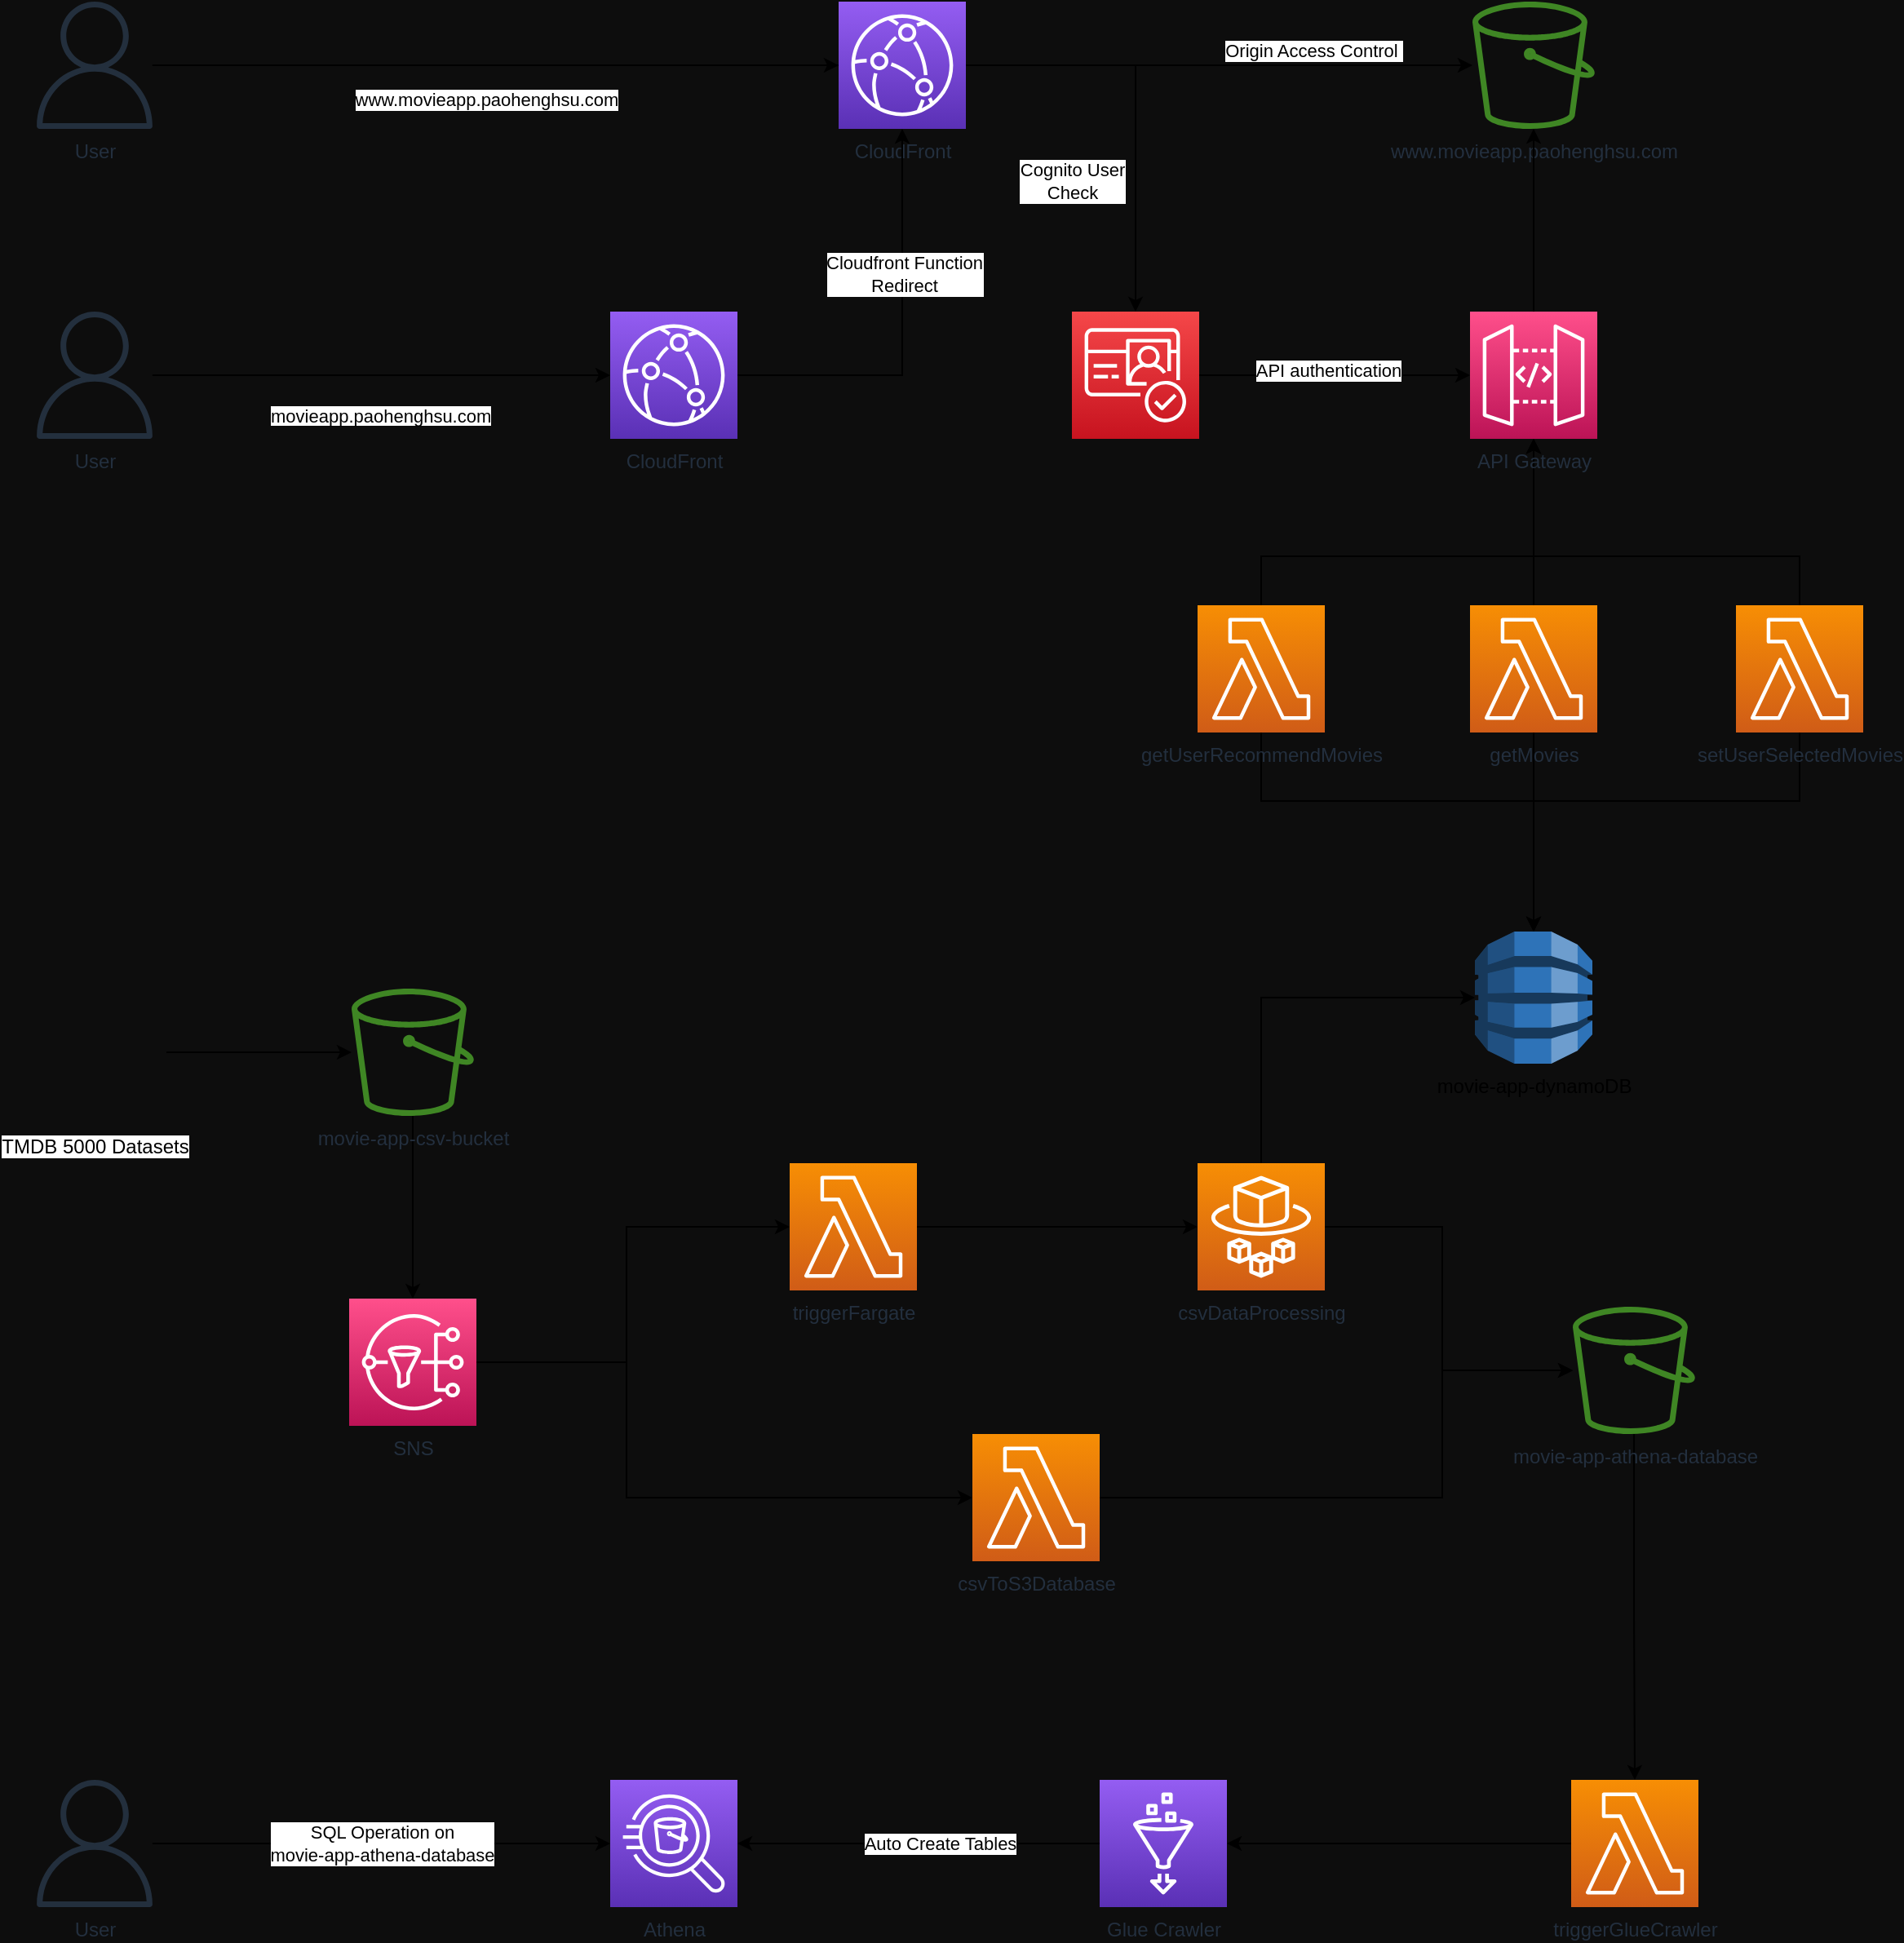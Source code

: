 <mxfile version="21.3.8" type="device">
  <diagram name="Page-1" id="OQDrsnSIPpqFVafJ9crs">
    <mxGraphModel dx="2514" dy="903" grid="1" gridSize="10" guides="1" tooltips="1" connect="1" arrows="1" fold="1" page="1" pageScale="1" pageWidth="850" pageHeight="1100" background="#0d0d0d" math="0" shadow="0">
      <root>
        <mxCell id="0" />
        <mxCell id="1" parent="0" />
        <mxCell id="-7LQJF7Gzw4gqhL1HugW-8" style="edgeStyle=orthogonalEdgeStyle;rounded=0;orthogonalLoop=1;jettySize=auto;html=1;" parent="1" source="-7LQJF7Gzw4gqhL1HugW-2" target="-7LQJF7Gzw4gqhL1HugW-6" edge="1">
          <mxGeometry relative="1" as="geometry" />
        </mxCell>
        <mxCell id="-7LQJF7Gzw4gqhL1HugW-2" value="TMDB 5000 Datasets" style="shape=image;html=1;verticalAlign=top;verticalLabelPosition=bottom;labelBackgroundColor=#ffffff;imageAspect=0;aspect=fixed;image=https://cdn1.iconfinder.com/data/icons/bootstrap-vol-3/16/filetype-csv-128.png" parent="1" vertex="1">
          <mxGeometry x="-350" y="680" width="88" height="88" as="geometry" />
        </mxCell>
        <mxCell id="-7LQJF7Gzw4gqhL1HugW-39" style="edgeStyle=orthogonalEdgeStyle;rounded=0;orthogonalLoop=1;jettySize=auto;html=1;" parent="1" source="-7LQJF7Gzw4gqhL1HugW-5" target="-7LQJF7Gzw4gqhL1HugW-18" edge="1">
          <mxGeometry relative="1" as="geometry">
            <Array as="points">
              <mxPoint x="520" y="997" />
              <mxPoint x="520" y="919" />
            </Array>
          </mxGeometry>
        </mxCell>
        <mxCell id="N6blT2cabdBR4F-H1D71-33" style="edgeStyle=orthogonalEdgeStyle;rounded=0;orthogonalLoop=1;jettySize=auto;html=1;entryX=0.5;entryY=0;entryDx=0;entryDy=0;entryPerimeter=0;" parent="1" source="-7LQJF7Gzw4gqhL1HugW-6" target="-7LQJF7Gzw4gqhL1HugW-9" edge="1">
          <mxGeometry relative="1" as="geometry" />
        </mxCell>
        <mxCell id="-7LQJF7Gzw4gqhL1HugW-6" value="movie-app-csv-bucket" style="sketch=0;outlineConnect=0;fontColor=#232F3E;gradientColor=none;fillColor=#3F8624;strokeColor=none;dashed=0;verticalLabelPosition=bottom;verticalAlign=top;align=center;html=1;fontSize=12;fontStyle=0;aspect=fixed;pointerEvents=1;shape=mxgraph.aws4.bucket;" parent="1" vertex="1">
          <mxGeometry x="-148.5" y="685" width="75" height="78" as="geometry" />
        </mxCell>
        <mxCell id="N6blT2cabdBR4F-H1D71-38" style="edgeStyle=orthogonalEdgeStyle;rounded=0;orthogonalLoop=1;jettySize=auto;html=1;entryX=0;entryY=0.5;entryDx=0;entryDy=0;entryPerimeter=0;" parent="1" source="-7LQJF7Gzw4gqhL1HugW-9" target="-7LQJF7Gzw4gqhL1HugW-12" edge="1">
          <mxGeometry relative="1" as="geometry">
            <Array as="points">
              <mxPoint x="20" y="914" />
              <mxPoint x="20" y="831" />
            </Array>
          </mxGeometry>
        </mxCell>
        <mxCell id="-7LQJF7Gzw4gqhL1HugW-9" value="SNS&lt;br&gt;" style="sketch=0;points=[[0,0,0],[0.25,0,0],[0.5,0,0],[0.75,0,0],[1,0,0],[0,1,0],[0.25,1,0],[0.5,1,0],[0.75,1,0],[1,1,0],[0,0.25,0],[0,0.5,0],[0,0.75,0],[1,0.25,0],[1,0.5,0],[1,0.75,0]];outlineConnect=0;fontColor=#232F3E;gradientColor=#FF4F8B;gradientDirection=north;fillColor=#BC1356;strokeColor=#ffffff;dashed=0;verticalLabelPosition=bottom;verticalAlign=top;align=center;html=1;fontSize=12;fontStyle=0;aspect=fixed;shape=mxgraph.aws4.resourceIcon;resIcon=mxgraph.aws4.sns;" parent="1" vertex="1">
          <mxGeometry x="-150" y="875" width="78" height="78" as="geometry" />
        </mxCell>
        <mxCell id="-7LQJF7Gzw4gqhL1HugW-15" style="edgeStyle=orthogonalEdgeStyle;rounded=0;orthogonalLoop=1;jettySize=auto;html=1;entryX=0;entryY=0.5;entryDx=0;entryDy=0;entryPerimeter=0;" parent="1" source="-7LQJF7Gzw4gqhL1HugW-12" target="-7LQJF7Gzw4gqhL1HugW-14" edge="1">
          <mxGeometry relative="1" as="geometry" />
        </mxCell>
        <mxCell id="-7LQJF7Gzw4gqhL1HugW-12" value="triggerFargate" style="sketch=0;points=[[0,0,0],[0.25,0,0],[0.5,0,0],[0.75,0,0],[1,0,0],[0,1,0],[0.25,1,0],[0.5,1,0],[0.75,1,0],[1,1,0],[0,0.25,0],[0,0.5,0],[0,0.75,0],[1,0.25,0],[1,0.5,0],[1,0.75,0]];outlineConnect=0;fontColor=#232F3E;gradientColor=#F78E04;gradientDirection=north;fillColor=#D05C17;strokeColor=#ffffff;dashed=0;verticalLabelPosition=bottom;verticalAlign=top;align=center;html=1;fontSize=12;fontStyle=0;aspect=fixed;shape=mxgraph.aws4.resourceIcon;resIcon=mxgraph.aws4.lambda;" parent="1" vertex="1">
          <mxGeometry x="120" y="792" width="78" height="78" as="geometry" />
        </mxCell>
        <mxCell id="-7LQJF7Gzw4gqhL1HugW-57" style="edgeStyle=orthogonalEdgeStyle;rounded=0;orthogonalLoop=1;jettySize=auto;html=1;entryX=0;entryY=0.5;entryDx=0;entryDy=0;entryPerimeter=0;" parent="1" source="-7LQJF7Gzw4gqhL1HugW-14" target="-7LQJF7Gzw4gqhL1HugW-43" edge="1">
          <mxGeometry relative="1" as="geometry">
            <Array as="points">
              <mxPoint x="409" y="690" />
            </Array>
          </mxGeometry>
        </mxCell>
        <mxCell id="N6blT2cabdBR4F-H1D71-20" style="edgeStyle=orthogonalEdgeStyle;rounded=0;orthogonalLoop=1;jettySize=auto;html=1;" parent="1" source="-7LQJF7Gzw4gqhL1HugW-14" target="-7LQJF7Gzw4gqhL1HugW-18" edge="1">
          <mxGeometry relative="1" as="geometry">
            <mxPoint x="580" y="920" as="targetPoint" />
            <Array as="points">
              <mxPoint x="520" y="831" />
              <mxPoint x="520" y="919" />
            </Array>
          </mxGeometry>
        </mxCell>
        <mxCell id="-7LQJF7Gzw4gqhL1HugW-14" value="csvDataProcessing" style="sketch=0;points=[[0,0,0],[0.25,0,0],[0.5,0,0],[0.75,0,0],[1,0,0],[0,1,0],[0.25,1,0],[0.5,1,0],[0.75,1,0],[1,1,0],[0,0.25,0],[0,0.5,0],[0,0.75,0],[1,0.25,0],[1,0.5,0],[1,0.75,0]];outlineConnect=0;fontColor=#232F3E;gradientColor=#F78E04;gradientDirection=north;fillColor=#D05C17;strokeColor=#ffffff;dashed=0;verticalLabelPosition=bottom;verticalAlign=top;align=center;html=1;fontSize=12;fontStyle=0;aspect=fixed;shape=mxgraph.aws4.resourceIcon;resIcon=mxgraph.aws4.fargate;" parent="1" vertex="1">
          <mxGeometry x="370" y="792" width="78" height="78" as="geometry" />
        </mxCell>
        <mxCell id="-7LQJF7Gzw4gqhL1HugW-54" style="edgeStyle=orthogonalEdgeStyle;rounded=0;orthogonalLoop=1;jettySize=auto;html=1;" parent="1" source="-7LQJF7Gzw4gqhL1HugW-18" target="-7LQJF7Gzw4gqhL1HugW-27" edge="1">
          <mxGeometry relative="1" as="geometry" />
        </mxCell>
        <mxCell id="-7LQJF7Gzw4gqhL1HugW-18" value="movie-app-athena-database" style="sketch=0;outlineConnect=0;fontColor=#232F3E;gradientColor=none;fillColor=#3F8624;strokeColor=none;dashed=0;verticalLabelPosition=bottom;verticalAlign=top;align=center;html=1;fontSize=12;fontStyle=0;aspect=fixed;pointerEvents=1;shape=mxgraph.aws4.bucket;" parent="1" vertex="1">
          <mxGeometry x="600" y="880" width="75" height="78" as="geometry" />
        </mxCell>
        <mxCell id="N6blT2cabdBR4F-H1D71-21" style="edgeStyle=orthogonalEdgeStyle;rounded=0;orthogonalLoop=1;jettySize=auto;html=1;entryX=1;entryY=0.5;entryDx=0;entryDy=0;entryPerimeter=0;" parent="1" source="-7LQJF7Gzw4gqhL1HugW-27" target="-7LQJF7Gzw4gqhL1HugW-29" edge="1">
          <mxGeometry relative="1" as="geometry">
            <mxPoint x="503.0" y="1209" as="targetPoint" />
          </mxGeometry>
        </mxCell>
        <mxCell id="-7LQJF7Gzw4gqhL1HugW-27" value="triggerGlueCrawler&lt;br&gt;" style="sketch=0;points=[[0,0,0],[0.25,0,0],[0.5,0,0],[0.75,0,0],[1,0,0],[0,1,0],[0.25,1,0],[0.5,1,0],[0.75,1,0],[1,1,0],[0,0.25,0],[0,0.5,0],[0,0.75,0],[1,0.25,0],[1,0.5,0],[1,0.75,0]];outlineConnect=0;fontColor=#232F3E;gradientColor=#F78E04;gradientDirection=north;fillColor=#D05C17;strokeColor=#ffffff;dashed=0;verticalLabelPosition=bottom;verticalAlign=top;align=center;html=1;fontSize=12;fontStyle=0;aspect=fixed;shape=mxgraph.aws4.resourceIcon;resIcon=mxgraph.aws4.lambda;" parent="1" vertex="1">
          <mxGeometry x="599" y="1170" width="78" height="78" as="geometry" />
        </mxCell>
        <mxCell id="N6blT2cabdBR4F-H1D71-25" style="edgeStyle=orthogonalEdgeStyle;rounded=0;orthogonalLoop=1;jettySize=auto;html=1;" parent="1" source="-7LQJF7Gzw4gqhL1HugW-29" target="-7LQJF7Gzw4gqhL1HugW-32" edge="1">
          <mxGeometry relative="1" as="geometry" />
        </mxCell>
        <mxCell id="N6blT2cabdBR4F-H1D71-26" value="Auto Create Tables" style="edgeLabel;html=1;align=center;verticalAlign=middle;resizable=0;points=[];" parent="N6blT2cabdBR4F-H1D71-25" vertex="1" connectable="0">
          <mxGeometry x="-0.207" y="-3" relative="1" as="geometry">
            <mxPoint x="-10" y="3" as="offset" />
          </mxGeometry>
        </mxCell>
        <mxCell id="-7LQJF7Gzw4gqhL1HugW-29" value="Glue Crawler" style="sketch=0;points=[[0,0,0],[0.25,0,0],[0.5,0,0],[0.75,0,0],[1,0,0],[0,1,0],[0.25,1,0],[0.5,1,0],[0.75,1,0],[1,1,0],[0,0.25,0],[0,0.5,0],[0,0.75,0],[1,0.25,0],[1,0.5,0],[1,0.75,0]];outlineConnect=0;fontColor=#232F3E;gradientColor=#945DF2;gradientDirection=north;fillColor=#5A30B5;strokeColor=#ffffff;dashed=0;verticalLabelPosition=bottom;verticalAlign=top;align=center;html=1;fontSize=12;fontStyle=0;aspect=fixed;shape=mxgraph.aws4.resourceIcon;resIcon=mxgraph.aws4.glue;" parent="1" vertex="1">
          <mxGeometry x="310" y="1170" width="78" height="78" as="geometry" />
        </mxCell>
        <mxCell id="-7LQJF7Gzw4gqhL1HugW-32" value="Athena" style="sketch=0;points=[[0,0,0],[0.25,0,0],[0.5,0,0],[0.75,0,0],[1,0,0],[0,1,0],[0.25,1,0],[0.5,1,0],[0.75,1,0],[1,1,0],[0,0.25,0],[0,0.5,0],[0,0.75,0],[1,0.25,0],[1,0.5,0],[1,0.75,0]];outlineConnect=0;fontColor=#232F3E;gradientColor=#945DF2;gradientDirection=north;fillColor=#5A30B5;strokeColor=#ffffff;dashed=0;verticalLabelPosition=bottom;verticalAlign=top;align=center;html=1;fontSize=12;fontStyle=0;aspect=fixed;shape=mxgraph.aws4.resourceIcon;resIcon=mxgraph.aws4.athena;" parent="1" vertex="1">
          <mxGeometry x="10" y="1170" width="78" height="78" as="geometry" />
        </mxCell>
        <mxCell id="-7LQJF7Gzw4gqhL1HugW-43" value="movie-app-dynamoDB&lt;br&gt;" style="outlineConnect=0;dashed=0;verticalLabelPosition=bottom;verticalAlign=top;align=center;html=1;shape=mxgraph.aws3.dynamo_db;fillColor=#2E73B8;gradientColor=none;" parent="1" vertex="1">
          <mxGeometry x="540" y="650" width="72" height="81" as="geometry" />
        </mxCell>
        <mxCell id="-7LQJF7Gzw4gqhL1HugW-59" style="edgeStyle=orthogonalEdgeStyle;rounded=0;orthogonalLoop=1;jettySize=auto;html=1;entryX=0.5;entryY=0;entryDx=0;entryDy=0;entryPerimeter=0;" parent="1" source="-7LQJF7Gzw4gqhL1HugW-46" target="-7LQJF7Gzw4gqhL1HugW-43" edge="1">
          <mxGeometry relative="1" as="geometry" />
        </mxCell>
        <mxCell id="-7LQJF7Gzw4gqhL1HugW-67" style="edgeStyle=orthogonalEdgeStyle;rounded=0;orthogonalLoop=1;jettySize=auto;html=1;" parent="1" source="-7LQJF7Gzw4gqhL1HugW-46" target="-7LQJF7Gzw4gqhL1HugW-64" edge="1">
          <mxGeometry relative="1" as="geometry" />
        </mxCell>
        <mxCell id="-7LQJF7Gzw4gqhL1HugW-46" value="getMovies" style="sketch=0;points=[[0,0,0],[0.25,0,0],[0.5,0,0],[0.75,0,0],[1,0,0],[0,1,0],[0.25,1,0],[0.5,1,0],[0.75,1,0],[1,1,0],[0,0.25,0],[0,0.5,0],[0,0.75,0],[1,0.25,0],[1,0.5,0],[1,0.75,0]];outlineConnect=0;fontColor=#232F3E;gradientColor=#F78E04;gradientDirection=north;fillColor=#D05C17;strokeColor=#ffffff;dashed=0;verticalLabelPosition=bottom;verticalAlign=top;align=center;html=1;fontSize=12;fontStyle=0;aspect=fixed;shape=mxgraph.aws4.resourceIcon;resIcon=mxgraph.aws4.lambda;" parent="1" vertex="1">
          <mxGeometry x="537" y="450" width="78" height="78" as="geometry" />
        </mxCell>
        <mxCell id="-7LQJF7Gzw4gqhL1HugW-58" style="edgeStyle=orthogonalEdgeStyle;rounded=0;orthogonalLoop=1;jettySize=auto;html=1;entryX=0.5;entryY=0;entryDx=0;entryDy=0;entryPerimeter=0;" parent="1" source="-7LQJF7Gzw4gqhL1HugW-47" target="-7LQJF7Gzw4gqhL1HugW-43" edge="1">
          <mxGeometry relative="1" as="geometry">
            <Array as="points">
              <mxPoint x="409" y="570" />
              <mxPoint x="576" y="570" />
            </Array>
          </mxGeometry>
        </mxCell>
        <mxCell id="-7LQJF7Gzw4gqhL1HugW-70" style="edgeStyle=orthogonalEdgeStyle;rounded=0;orthogonalLoop=1;jettySize=auto;html=1;entryX=0.5;entryY=1;entryDx=0;entryDy=0;entryPerimeter=0;" parent="1" source="-7LQJF7Gzw4gqhL1HugW-47" target="-7LQJF7Gzw4gqhL1HugW-64" edge="1">
          <mxGeometry relative="1" as="geometry">
            <Array as="points">
              <mxPoint x="409" y="420" />
              <mxPoint x="576" y="420" />
            </Array>
          </mxGeometry>
        </mxCell>
        <mxCell id="-7LQJF7Gzw4gqhL1HugW-47" value="getUserRecommendMovies" style="sketch=0;points=[[0,0,0],[0.25,0,0],[0.5,0,0],[0.75,0,0],[1,0,0],[0,1,0],[0.25,1,0],[0.5,1,0],[0.75,1,0],[1,1,0],[0,0.25,0],[0,0.5,0],[0,0.75,0],[1,0.25,0],[1,0.5,0],[1,0.75,0]];outlineConnect=0;fontColor=#232F3E;gradientColor=#F78E04;gradientDirection=north;fillColor=#D05C17;strokeColor=#ffffff;dashed=0;verticalLabelPosition=bottom;verticalAlign=top;align=center;html=1;fontSize=12;fontStyle=0;aspect=fixed;shape=mxgraph.aws4.resourceIcon;resIcon=mxgraph.aws4.lambda;" parent="1" vertex="1">
          <mxGeometry x="370" y="450" width="78" height="78" as="geometry" />
        </mxCell>
        <mxCell id="-7LQJF7Gzw4gqhL1HugW-60" style="edgeStyle=orthogonalEdgeStyle;rounded=0;orthogonalLoop=1;jettySize=auto;html=1;entryX=0.5;entryY=0;entryDx=0;entryDy=0;entryPerimeter=0;" parent="1" source="-7LQJF7Gzw4gqhL1HugW-48" target="-7LQJF7Gzw4gqhL1HugW-43" edge="1">
          <mxGeometry relative="1" as="geometry">
            <Array as="points">
              <mxPoint x="739" y="570" />
              <mxPoint x="576" y="570" />
            </Array>
          </mxGeometry>
        </mxCell>
        <mxCell id="-7LQJF7Gzw4gqhL1HugW-69" style="edgeStyle=orthogonalEdgeStyle;rounded=0;orthogonalLoop=1;jettySize=auto;html=1;entryX=0.5;entryY=1;entryDx=0;entryDy=0;entryPerimeter=0;" parent="1" source="-7LQJF7Gzw4gqhL1HugW-48" target="-7LQJF7Gzw4gqhL1HugW-64" edge="1">
          <mxGeometry relative="1" as="geometry">
            <Array as="points">
              <mxPoint x="739" y="420" />
              <mxPoint x="576" y="420" />
            </Array>
          </mxGeometry>
        </mxCell>
        <mxCell id="-7LQJF7Gzw4gqhL1HugW-48" value="setUserSelectedMovies&lt;br&gt;" style="sketch=0;points=[[0,0,0],[0.25,0,0],[0.5,0,0],[0.75,0,0],[1,0,0],[0,1,0],[0.25,1,0],[0.5,1,0],[0.75,1,0],[1,1,0],[0,0.25,0],[0,0.5,0],[0,0.75,0],[1,0.25,0],[1,0.5,0],[1,0.75,0]];outlineConnect=0;fontColor=#232F3E;gradientColor=#F78E04;gradientDirection=north;fillColor=#D05C17;strokeColor=#ffffff;dashed=0;verticalLabelPosition=bottom;verticalAlign=top;align=center;html=1;fontSize=12;fontStyle=0;aspect=fixed;shape=mxgraph.aws4.resourceIcon;resIcon=mxgraph.aws4.lambda;" parent="1" vertex="1">
          <mxGeometry x="700" y="450" width="78" height="78" as="geometry" />
        </mxCell>
        <mxCell id="-7LQJF7Gzw4gqhL1HugW-62" value="www.movieapp.paohenghsu.com" style="sketch=0;outlineConnect=0;fontColor=#232F3E;gradientColor=none;fillColor=#3F8624;strokeColor=none;dashed=0;verticalLabelPosition=bottom;verticalAlign=top;align=center;html=1;fontSize=12;fontStyle=0;aspect=fixed;pointerEvents=1;shape=mxgraph.aws4.bucket;" parent="1" vertex="1">
          <mxGeometry x="538.5" y="80" width="75" height="78" as="geometry" />
        </mxCell>
        <mxCell id="-7LQJF7Gzw4gqhL1HugW-71" style="edgeStyle=orthogonalEdgeStyle;rounded=0;orthogonalLoop=1;jettySize=auto;html=1;" parent="1" source="-7LQJF7Gzw4gqhL1HugW-64" target="-7LQJF7Gzw4gqhL1HugW-62" edge="1">
          <mxGeometry relative="1" as="geometry" />
        </mxCell>
        <mxCell id="-7LQJF7Gzw4gqhL1HugW-64" value="API Gateway&lt;br&gt;" style="sketch=0;points=[[0,0,0],[0.25,0,0],[0.5,0,0],[0.75,0,0],[1,0,0],[0,1,0],[0.25,1,0],[0.5,1,0],[0.75,1,0],[1,1,0],[0,0.25,0],[0,0.5,0],[0,0.75,0],[1,0.25,0],[1,0.5,0],[1,0.75,0]];outlineConnect=0;fontColor=#232F3E;gradientColor=#FF4F8B;gradientDirection=north;fillColor=#BC1356;strokeColor=#ffffff;dashed=0;verticalLabelPosition=bottom;verticalAlign=top;align=center;html=1;fontSize=12;fontStyle=0;aspect=fixed;shape=mxgraph.aws4.resourceIcon;resIcon=mxgraph.aws4.api_gateway;" parent="1" vertex="1">
          <mxGeometry x="537" y="270" width="78" height="78" as="geometry" />
        </mxCell>
        <mxCell id="-7LQJF7Gzw4gqhL1HugW-75" value="" style="edgeStyle=orthogonalEdgeStyle;rounded=0;orthogonalLoop=1;jettySize=auto;html=1;" parent="1" source="-7LQJF7Gzw4gqhL1HugW-73" target="-7LQJF7Gzw4gqhL1HugW-74" edge="1">
          <mxGeometry relative="1" as="geometry" />
        </mxCell>
        <mxCell id="-7LQJF7Gzw4gqhL1HugW-80" value="Cognito User&lt;br&gt;Check" style="edgeLabel;html=1;align=center;verticalAlign=middle;resizable=0;points=[];" parent="-7LQJF7Gzw4gqhL1HugW-75" vertex="1" connectable="0">
          <mxGeometry x="0.168" relative="1" as="geometry">
            <mxPoint x="123" y="71" as="offset" />
          </mxGeometry>
        </mxCell>
        <mxCell id="-7LQJF7Gzw4gqhL1HugW-79" style="edgeStyle=orthogonalEdgeStyle;rounded=0;orthogonalLoop=1;jettySize=auto;html=1;" parent="1" source="-7LQJF7Gzw4gqhL1HugW-82" target="-7LQJF7Gzw4gqhL1HugW-62" edge="1">
          <mxGeometry relative="1" as="geometry" />
        </mxCell>
        <mxCell id="N6blT2cabdBR4F-H1D71-11" value="Origin Access Control&amp;nbsp;" style="edgeLabel;html=1;align=center;verticalAlign=middle;resizable=0;points=[];" parent="-7LQJF7Gzw4gqhL1HugW-79" vertex="1" connectable="0">
          <mxGeometry x="0.129" y="1" relative="1" as="geometry">
            <mxPoint x="37" y="-8" as="offset" />
          </mxGeometry>
        </mxCell>
        <mxCell id="-7LQJF7Gzw4gqhL1HugW-73" value="User" style="sketch=0;outlineConnect=0;fontColor=#232F3E;gradientColor=none;fillColor=#232F3D;strokeColor=none;dashed=0;verticalLabelPosition=bottom;verticalAlign=top;align=center;html=1;fontSize=12;fontStyle=0;aspect=fixed;pointerEvents=1;shape=mxgraph.aws4.user;" parent="1" vertex="1">
          <mxGeometry x="-345" y="80" width="78" height="78" as="geometry" />
        </mxCell>
        <mxCell id="-7LQJF7Gzw4gqhL1HugW-76" style="edgeStyle=orthogonalEdgeStyle;rounded=0;orthogonalLoop=1;jettySize=auto;html=1;" parent="1" source="-7LQJF7Gzw4gqhL1HugW-74" target="-7LQJF7Gzw4gqhL1HugW-64" edge="1">
          <mxGeometry relative="1" as="geometry" />
        </mxCell>
        <mxCell id="-7LQJF7Gzw4gqhL1HugW-78" value="API authentication" style="edgeLabel;html=1;align=center;verticalAlign=middle;resizable=0;points=[];" parent="-7LQJF7Gzw4gqhL1HugW-76" vertex="1" connectable="0">
          <mxGeometry x="-0.035" y="3" relative="1" as="geometry">
            <mxPoint x="-1" as="offset" />
          </mxGeometry>
        </mxCell>
        <mxCell id="-7LQJF7Gzw4gqhL1HugW-74" value="" style="sketch=0;points=[[0,0,0],[0.25,0,0],[0.5,0,0],[0.75,0,0],[1,0,0],[0,1,0],[0.25,1,0],[0.5,1,0],[0.75,1,0],[1,1,0],[0,0.25,0],[0,0.5,0],[0,0.75,0],[1,0.25,0],[1,0.5,0],[1,0.75,0]];outlineConnect=0;fontColor=#232F3E;gradientColor=#F54749;gradientDirection=north;fillColor=#C7131F;strokeColor=#ffffff;dashed=0;verticalLabelPosition=bottom;verticalAlign=top;align=center;html=1;fontSize=12;fontStyle=0;aspect=fixed;shape=mxgraph.aws4.resourceIcon;resIcon=mxgraph.aws4.cognito;" parent="1" vertex="1">
          <mxGeometry x="293" y="270" width="78" height="78" as="geometry" />
        </mxCell>
        <mxCell id="N6blT2cabdBR4F-H1D71-1" value="" style="edgeStyle=orthogonalEdgeStyle;rounded=0;orthogonalLoop=1;jettySize=auto;html=1;" parent="1" source="-7LQJF7Gzw4gqhL1HugW-73" target="-7LQJF7Gzw4gqhL1HugW-82" edge="1">
          <mxGeometry relative="1" as="geometry">
            <mxPoint x="-46" y="119" as="sourcePoint" />
            <mxPoint x="539" y="119" as="targetPoint" />
          </mxGeometry>
        </mxCell>
        <mxCell id="N6blT2cabdBR4F-H1D71-2" value="www.movieapp.paohenghsu.com" style="edgeLabel;html=1;align=center;verticalAlign=middle;resizable=0;points=[];" parent="N6blT2cabdBR4F-H1D71-1" vertex="1" connectable="0">
          <mxGeometry x="-0.185" y="3" relative="1" as="geometry">
            <mxPoint x="33" y="24" as="offset" />
          </mxGeometry>
        </mxCell>
        <mxCell id="-7LQJF7Gzw4gqhL1HugW-82" value="CloudFront" style="sketch=0;points=[[0,0,0],[0.25,0,0],[0.5,0,0],[0.75,0,0],[1,0,0],[0,1,0],[0.25,1,0],[0.5,1,0],[0.75,1,0],[1,1,0],[0,0.25,0],[0,0.5,0],[0,0.75,0],[1,0.25,0],[1,0.5,0],[1,0.75,0]];outlineConnect=0;fontColor=#232F3E;gradientColor=#945DF2;gradientDirection=north;fillColor=#5A30B5;strokeColor=#ffffff;dashed=0;verticalLabelPosition=bottom;verticalAlign=top;align=center;html=1;fontSize=12;fontStyle=0;aspect=fixed;shape=mxgraph.aws4.resourceIcon;resIcon=mxgraph.aws4.cloudfront;" parent="1" vertex="1">
          <mxGeometry x="150" y="80" width="78" height="78" as="geometry" />
        </mxCell>
        <mxCell id="N6blT2cabdBR4F-H1D71-8" style="edgeStyle=orthogonalEdgeStyle;rounded=0;orthogonalLoop=1;jettySize=auto;html=1;" parent="1" source="N6blT2cabdBR4F-H1D71-4" target="N6blT2cabdBR4F-H1D71-5" edge="1">
          <mxGeometry relative="1" as="geometry" />
        </mxCell>
        <mxCell id="N6blT2cabdBR4F-H1D71-4" value="User" style="sketch=0;outlineConnect=0;fontColor=#232F3E;gradientColor=none;fillColor=#232F3D;strokeColor=none;dashed=0;verticalLabelPosition=bottom;verticalAlign=top;align=center;html=1;fontSize=12;fontStyle=0;aspect=fixed;pointerEvents=1;shape=mxgraph.aws4.user;" parent="1" vertex="1">
          <mxGeometry x="-345" y="270" width="78" height="78" as="geometry" />
        </mxCell>
        <mxCell id="N6blT2cabdBR4F-H1D71-6" style="edgeStyle=orthogonalEdgeStyle;rounded=0;orthogonalLoop=1;jettySize=auto;html=1;entryX=0.5;entryY=1;entryDx=0;entryDy=0;entryPerimeter=0;" parent="1" source="N6blT2cabdBR4F-H1D71-5" target="-7LQJF7Gzw4gqhL1HugW-82" edge="1">
          <mxGeometry relative="1" as="geometry" />
        </mxCell>
        <mxCell id="N6blT2cabdBR4F-H1D71-7" value="Cloudfront Function&lt;br&gt;Redirect" style="edgeLabel;html=1;align=center;verticalAlign=middle;resizable=0;points=[];" parent="N6blT2cabdBR4F-H1D71-6" vertex="1" connectable="0">
          <mxGeometry x="0.294" y="-1" relative="1" as="geometry">
            <mxPoint as="offset" />
          </mxGeometry>
        </mxCell>
        <mxCell id="N6blT2cabdBR4F-H1D71-5" value="CloudFront" style="sketch=0;points=[[0,0,0],[0.25,0,0],[0.5,0,0],[0.75,0,0],[1,0,0],[0,1,0],[0.25,1,0],[0.5,1,0],[0.75,1,0],[1,1,0],[0,0.25,0],[0,0.5,0],[0,0.75,0],[1,0.25,0],[1,0.5,0],[1,0.75,0]];outlineConnect=0;fontColor=#232F3E;gradientColor=#945DF2;gradientDirection=north;fillColor=#5A30B5;strokeColor=#ffffff;dashed=0;verticalLabelPosition=bottom;verticalAlign=top;align=center;html=1;fontSize=12;fontStyle=0;aspect=fixed;shape=mxgraph.aws4.resourceIcon;resIcon=mxgraph.aws4.cloudfront;" parent="1" vertex="1">
          <mxGeometry x="10" y="270" width="78" height="78" as="geometry" />
        </mxCell>
        <mxCell id="N6blT2cabdBR4F-H1D71-9" value="&lt;span style=&quot;color: rgb(0, 0, 0); font-family: Helvetica; font-size: 11px; font-style: normal; font-variant-ligatures: normal; font-variant-caps: normal; font-weight: 400; letter-spacing: normal; orphans: 2; text-align: center; text-indent: 0px; text-transform: none; widows: 2; word-spacing: 0px; -webkit-text-stroke-width: 0px; background-color: rgb(255, 255, 255); text-decoration-thickness: initial; text-decoration-style: initial; text-decoration-color: initial; float: none; display: inline !important;&quot;&gt;movieapp.paohenghsu.com&lt;/span&gt;" style="text;whiteSpace=wrap;html=1;" parent="1" vertex="1">
          <mxGeometry x="-200" y="320" width="190" height="40" as="geometry" />
        </mxCell>
        <mxCell id="N6blT2cabdBR4F-H1D71-32" value="SQL Operation on&lt;br style=&quot;border-color: var(--border-color);&quot;&gt;movie-app-athena-database" style="edgeStyle=orthogonalEdgeStyle;rounded=0;orthogonalLoop=1;jettySize=auto;html=1;" parent="1" source="N6blT2cabdBR4F-H1D71-28" target="-7LQJF7Gzw4gqhL1HugW-32" edge="1">
          <mxGeometry relative="1" as="geometry" />
        </mxCell>
        <mxCell id="N6blT2cabdBR4F-H1D71-28" value="User" style="sketch=0;outlineConnect=0;fontColor=#232F3E;gradientColor=none;fillColor=#232F3D;strokeColor=none;dashed=0;verticalLabelPosition=bottom;verticalAlign=top;align=center;html=1;fontSize=12;fontStyle=0;aspect=fixed;pointerEvents=1;shape=mxgraph.aws4.user;" parent="1" vertex="1">
          <mxGeometry x="-345" y="1170" width="78" height="78" as="geometry" />
        </mxCell>
        <mxCell id="N6blT2cabdBR4F-H1D71-37" value="" style="edgeStyle=orthogonalEdgeStyle;rounded=0;orthogonalLoop=1;jettySize=auto;html=1;entryX=0;entryY=0.5;entryDx=0;entryDy=0;entryPerimeter=0;" parent="1" source="-7LQJF7Gzw4gqhL1HugW-9" target="-7LQJF7Gzw4gqhL1HugW-5" edge="1">
          <mxGeometry relative="1" as="geometry">
            <mxPoint x="-72" y="914" as="sourcePoint" />
            <mxPoint x="297" y="997" as="targetPoint" />
            <Array as="points">
              <mxPoint x="20" y="914" />
              <mxPoint x="20" y="997" />
            </Array>
          </mxGeometry>
        </mxCell>
        <mxCell id="-7LQJF7Gzw4gqhL1HugW-5" value="csvToS3Database" style="sketch=0;points=[[0,0,0],[0.25,0,0],[0.5,0,0],[0.75,0,0],[1,0,0],[0,1,0],[0.25,1,0],[0.5,1,0],[0.75,1,0],[1,1,0],[0,0.25,0],[0,0.5,0],[0,0.75,0],[1,0.25,0],[1,0.5,0],[1,0.75,0]];outlineConnect=0;fontColor=#232F3E;gradientColor=#F78E04;gradientDirection=north;fillColor=#D05C17;strokeColor=#ffffff;dashed=0;verticalLabelPosition=bottom;verticalAlign=top;align=center;html=1;fontSize=12;fontStyle=0;aspect=fixed;shape=mxgraph.aws4.resourceIcon;resIcon=mxgraph.aws4.lambda;" parent="1" vertex="1">
          <mxGeometry x="232" y="958" width="78" height="78" as="geometry" />
        </mxCell>
      </root>
    </mxGraphModel>
  </diagram>
</mxfile>
